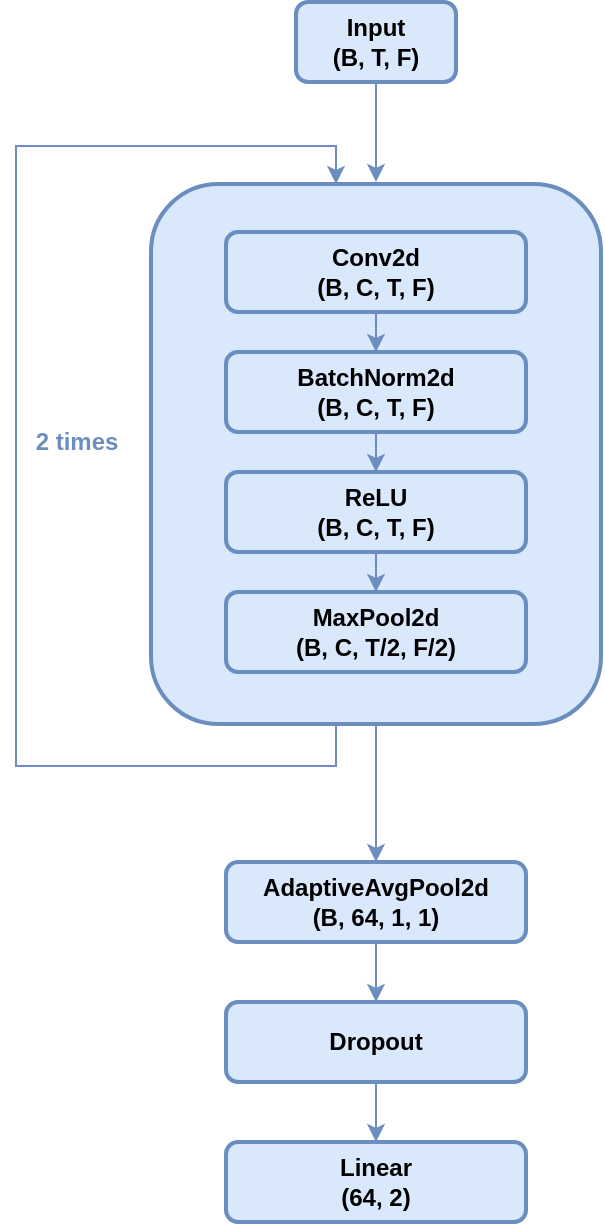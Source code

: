 <mxfile version="27.0.4" pages="2">
  <diagram name="Página-1" id="e9GFGESMTQutbRXT6VS_">
    <mxGraphModel dx="1164" dy="793" grid="1" gridSize="10" guides="1" tooltips="1" connect="1" arrows="1" fold="1" page="1" pageScale="1" pageWidth="827" pageHeight="1169" math="0" shadow="0">
      <root>
        <mxCell id="0" />
        <mxCell id="1" parent="0" />
        <mxCell id="QzHcFFkmGn63fimloEio-27" style="edgeStyle=orthogonalEdgeStyle;rounded=0;orthogonalLoop=1;jettySize=auto;html=1;exitX=0.5;exitY=1;exitDx=0;exitDy=0;entryX=0.5;entryY=0;entryDx=0;entryDy=0;fillColor=#dae8fc;strokeColor=#6c8ebf;" edge="1" parent="1" source="QzHcFFkmGn63fimloEio-22" target="QzHcFFkmGn63fimloEio-6">
          <mxGeometry relative="1" as="geometry">
            <mxPoint x="390" y="460" as="targetPoint" />
          </mxGeometry>
        </mxCell>
        <mxCell id="QzHcFFkmGn63fimloEio-22" value="" style="rounded=1;whiteSpace=wrap;html=1;fillColor=#dae8fc;strokeColor=#6C8EBF;strokeWidth=2;" vertex="1" parent="1">
          <mxGeometry x="277.5" y="121" width="225" height="270" as="geometry" />
        </mxCell>
        <mxCell id="QzHcFFkmGn63fimloEio-25" style="edgeStyle=orthogonalEdgeStyle;rounded=0;orthogonalLoop=1;jettySize=auto;html=1;exitX=0.5;exitY=1;exitDx=0;exitDy=0;fillColor=#dae8fc;strokeColor=#6c8ebf;" edge="1" parent="1" source="QzHcFFkmGn63fimloEio-1">
          <mxGeometry relative="1" as="geometry">
            <mxPoint x="390" y="120" as="targetPoint" />
          </mxGeometry>
        </mxCell>
        <mxCell id="QzHcFFkmGn63fimloEio-1" value="&lt;b&gt;Input&lt;/b&gt;&lt;div&gt;&lt;b&gt;(B, T, F)&lt;/b&gt;&lt;/div&gt;" style="rounded=1;whiteSpace=wrap;html=1;fillColor=#dae8fc;strokeColor=#6c8ebf;strokeWidth=2;" vertex="1" parent="1">
          <mxGeometry x="350" y="30" width="80" height="40" as="geometry" />
        </mxCell>
        <mxCell id="QzHcFFkmGn63fimloEio-8" style="edgeStyle=orthogonalEdgeStyle;rounded=0;orthogonalLoop=1;jettySize=auto;html=1;exitX=0.5;exitY=1;exitDx=0;exitDy=0;fillColor=#dae8fc;strokeColor=#6c8ebf;" edge="1" parent="1" source="QzHcFFkmGn63fimloEio-2" target="QzHcFFkmGn63fimloEio-3">
          <mxGeometry relative="1" as="geometry" />
        </mxCell>
        <mxCell id="QzHcFFkmGn63fimloEio-2" value="&lt;b&gt;Conv2d&lt;/b&gt;&lt;br&gt;&lt;div&gt;&lt;b&gt;(B, C, T, F)&lt;/b&gt;&lt;/div&gt;" style="rounded=1;whiteSpace=wrap;html=1;fillColor=#dae8fc;strokeColor=#6c8ebf;strokeWidth=2;" vertex="1" parent="1">
          <mxGeometry x="315" y="145" width="150" height="40" as="geometry" />
        </mxCell>
        <mxCell id="QzHcFFkmGn63fimloEio-9" style="edgeStyle=orthogonalEdgeStyle;rounded=0;orthogonalLoop=1;jettySize=auto;html=1;exitX=0.5;exitY=1;exitDx=0;exitDy=0;entryX=0.5;entryY=0;entryDx=0;entryDy=0;fillColor=#dae8fc;strokeColor=#6c8ebf;" edge="1" parent="1" source="QzHcFFkmGn63fimloEio-3" target="QzHcFFkmGn63fimloEio-4">
          <mxGeometry relative="1" as="geometry" />
        </mxCell>
        <mxCell id="QzHcFFkmGn63fimloEio-3" value="&lt;b&gt;BatchNorm2d&lt;/b&gt;&lt;br&gt;&lt;div&gt;&lt;b style=&quot;--tw-scale-x: 1; --tw-scale-y: 1; --tw-pan-x: ; --tw-pan-y: ; --tw-pinch-zoom: ; --tw-scroll-snap-strictness: proximity; --tw-gradient-from-position: ; --tw-gradient-via-position: ; --tw-gradient-to-position: ; --tw-ordinal: ; --tw-slashed-zero: ; --tw-numeric-figure: ; --tw-numeric-spacing: ; --tw-numeric-fraction: ; --tw-ring-inset: ; --tw-ring-offset-width: 0px; --tw-ring-offset-color: light-dark(#fff, #000000); --tw-ring-color: rgb(59 130 246 / .5); --tw-ring-offset-shadow: 0 0 #0000; --tw-ring-shadow: 0 0 #0000; --tw-shadow: 0 0 #0000; --tw-shadow-colored: 0 0 #0000; --tw-blur: ; --tw-brightness: ; --tw-contrast: ; --tw-grayscale: ; --tw-hue-rotate: ; --tw-invert: ; --tw-saturate: ; --tw-sepia: ; --tw-drop-shadow: ; --tw-backdrop-blur: ; --tw-backdrop-brightness: ; --tw-backdrop-contrast: ; --tw-backdrop-grayscale: ; --tw-backdrop-hue-rotate: ; --tw-backdrop-invert: ; --tw-backdrop-opacity: ; --tw-backdrop-saturate: ; --tw-backdrop-sepia: ;&quot;&gt;(B, C, T, F)&lt;/b&gt;&lt;/div&gt;" style="rounded=1;whiteSpace=wrap;html=1;fillColor=#dae8fc;strokeColor=#6c8ebf;strokeWidth=2;" vertex="1" parent="1">
          <mxGeometry x="315" y="205" width="150" height="40" as="geometry" />
        </mxCell>
        <mxCell id="QzHcFFkmGn63fimloEio-10" style="edgeStyle=orthogonalEdgeStyle;rounded=0;orthogonalLoop=1;jettySize=auto;html=1;exitX=0.5;exitY=1;exitDx=0;exitDy=0;entryX=0.5;entryY=0;entryDx=0;entryDy=0;fillColor=#dae8fc;strokeColor=#6c8ebf;" edge="1" parent="1" source="QzHcFFkmGn63fimloEio-4" target="QzHcFFkmGn63fimloEio-5">
          <mxGeometry relative="1" as="geometry" />
        </mxCell>
        <mxCell id="QzHcFFkmGn63fimloEio-4" value="&lt;b&gt;ReLU&lt;/b&gt;&lt;br&gt;&lt;div&gt;&lt;b style=&quot;--tw-scale-x: 1; --tw-scale-y: 1; --tw-pan-x: ; --tw-pan-y: ; --tw-pinch-zoom: ; --tw-scroll-snap-strictness: proximity; --tw-gradient-from-position: ; --tw-gradient-via-position: ; --tw-gradient-to-position: ; --tw-ordinal: ; --tw-slashed-zero: ; --tw-numeric-figure: ; --tw-numeric-spacing: ; --tw-numeric-fraction: ; --tw-ring-inset: ; --tw-ring-offset-width: 0px; --tw-ring-offset-color: light-dark(#fff, #000000); --tw-ring-color: rgb(59 130 246 / .5); --tw-ring-offset-shadow: 0 0 #0000; --tw-ring-shadow: 0 0 #0000; --tw-shadow: 0 0 #0000; --tw-shadow-colored: 0 0 #0000; --tw-blur: ; --tw-brightness: ; --tw-contrast: ; --tw-grayscale: ; --tw-hue-rotate: ; --tw-invert: ; --tw-saturate: ; --tw-sepia: ; --tw-drop-shadow: ; --tw-backdrop-blur: ; --tw-backdrop-brightness: ; --tw-backdrop-contrast: ; --tw-backdrop-grayscale: ; --tw-backdrop-hue-rotate: ; --tw-backdrop-invert: ; --tw-backdrop-opacity: ; --tw-backdrop-saturate: ; --tw-backdrop-sepia: ;&quot;&gt;(B, C, T, F)&lt;/b&gt;&lt;/div&gt;" style="rounded=1;whiteSpace=wrap;html=1;fillColor=#dae8fc;strokeColor=#6c8ebf;strokeWidth=2;" vertex="1" parent="1">
          <mxGeometry x="315" y="265" width="150" height="40" as="geometry" />
        </mxCell>
        <mxCell id="QzHcFFkmGn63fimloEio-5" value="&lt;b&gt;MaxPool2d&lt;/b&gt;&lt;br&gt;&lt;div&gt;&lt;b style=&quot;--tw-scale-x: 1; --tw-scale-y: 1; --tw-pan-x: ; --tw-pan-y: ; --tw-pinch-zoom: ; --tw-scroll-snap-strictness: proximity; --tw-gradient-from-position: ; --tw-gradient-via-position: ; --tw-gradient-to-position: ; --tw-ordinal: ; --tw-slashed-zero: ; --tw-numeric-figure: ; --tw-numeric-spacing: ; --tw-numeric-fraction: ; --tw-ring-inset: ; --tw-ring-offset-width: 0px; --tw-ring-offset-color: light-dark(#fff, #000000); --tw-ring-color: rgb(59 130 246 / .5); --tw-ring-offset-shadow: 0 0 #0000; --tw-ring-shadow: 0 0 #0000; --tw-shadow: 0 0 #0000; --tw-shadow-colored: 0 0 #0000; --tw-blur: ; --tw-brightness: ; --tw-contrast: ; --tw-grayscale: ; --tw-hue-rotate: ; --tw-invert: ; --tw-saturate: ; --tw-sepia: ; --tw-drop-shadow: ; --tw-backdrop-blur: ; --tw-backdrop-brightness: ; --tw-backdrop-contrast: ; --tw-backdrop-grayscale: ; --tw-backdrop-hue-rotate: ; --tw-backdrop-invert: ; --tw-backdrop-opacity: ; --tw-backdrop-saturate: ; --tw-backdrop-sepia: ;&quot;&gt;(B, C, T/2, F/2)&lt;/b&gt;&lt;/div&gt;" style="rounded=1;whiteSpace=wrap;html=1;fillColor=#dae8fc;strokeColor=#6c8ebf;strokeWidth=2;" vertex="1" parent="1">
          <mxGeometry x="315" y="325" width="150" height="40" as="geometry" />
        </mxCell>
        <mxCell id="QzHcFFkmGn63fimloEio-29" style="edgeStyle=orthogonalEdgeStyle;rounded=0;orthogonalLoop=1;jettySize=auto;html=1;exitX=0.5;exitY=1;exitDx=0;exitDy=0;entryX=0.5;entryY=0;entryDx=0;entryDy=0;fillColor=#dae8fc;strokeColor=#6c8ebf;" edge="1" parent="1" source="QzHcFFkmGn63fimloEio-6" target="QzHcFFkmGn63fimloEio-28">
          <mxGeometry relative="1" as="geometry" />
        </mxCell>
        <mxCell id="QzHcFFkmGn63fimloEio-6" value="&lt;b&gt;AdaptiveAvgPool2d&lt;/b&gt;&lt;br&gt;&lt;div&gt;&lt;b&gt;(B, 64, 1, 1)&lt;/b&gt;&lt;/div&gt;" style="rounded=1;whiteSpace=wrap;html=1;fillColor=#dae8fc;strokeColor=#6c8ebf;strokeWidth=2;" vertex="1" parent="1">
          <mxGeometry x="315" y="460" width="150" height="40" as="geometry" />
        </mxCell>
        <mxCell id="QzHcFFkmGn63fimloEio-12" value="&lt;b&gt;Linear&lt;/b&gt;&lt;br&gt;&lt;div&gt;&lt;b&gt;(64, 2)&lt;/b&gt;&lt;/div&gt;" style="rounded=1;whiteSpace=wrap;html=1;fillColor=#dae8fc;strokeColor=#6c8ebf;strokeWidth=2;" vertex="1" parent="1">
          <mxGeometry x="315" y="600" width="150" height="40" as="geometry" />
        </mxCell>
        <mxCell id="QzHcFFkmGn63fimloEio-24" style="edgeStyle=orthogonalEdgeStyle;rounded=0;orthogonalLoop=1;jettySize=auto;html=1;exitX=0.5;exitY=1;exitDx=0;exitDy=0;entryX=0.5;entryY=0;entryDx=0;entryDy=0;fillColor=#dae8fc;strokeColor=#6c8ebf;" edge="1" parent="1">
          <mxGeometry relative="1" as="geometry">
            <mxPoint x="370" y="391" as="sourcePoint" />
            <mxPoint x="370" y="121" as="targetPoint" />
            <Array as="points">
              <mxPoint x="370" y="412" />
              <mxPoint x="210" y="412" />
              <mxPoint x="210" y="102" />
              <mxPoint x="370" y="102" />
            </Array>
          </mxGeometry>
        </mxCell>
        <mxCell id="QzHcFFkmGn63fimloEio-26" value="&lt;b&gt;&lt;font style=&quot;color: rgb(108, 142, 191);&quot;&gt;2 times&lt;/font&gt;&lt;/b&gt;" style="text;html=1;align=center;verticalAlign=middle;resizable=0;points=[];autosize=1;strokeColor=none;fillColor=none;" vertex="1" parent="1">
          <mxGeometry x="210" y="235" width="60" height="30" as="geometry" />
        </mxCell>
        <mxCell id="QzHcFFkmGn63fimloEio-30" style="edgeStyle=orthogonalEdgeStyle;rounded=0;orthogonalLoop=1;jettySize=auto;html=1;exitX=0.5;exitY=1;exitDx=0;exitDy=0;entryX=0.5;entryY=0;entryDx=0;entryDy=0;fillColor=#dae8fc;strokeColor=#6c8ebf;" edge="1" parent="1" source="QzHcFFkmGn63fimloEio-28" target="QzHcFFkmGn63fimloEio-12">
          <mxGeometry relative="1" as="geometry" />
        </mxCell>
        <mxCell id="QzHcFFkmGn63fimloEio-28" value="&lt;b&gt;Dropout&lt;/b&gt;" style="rounded=1;whiteSpace=wrap;html=1;fillColor=#dae8fc;strokeColor=#6c8ebf;strokeWidth=2;" vertex="1" parent="1">
          <mxGeometry x="315" y="530" width="150" height="40" as="geometry" />
        </mxCell>
      </root>
    </mxGraphModel>
  </diagram>
  <diagram id="APzHfRl0g7hKuOJXAM7i" name="Página-2">
    <mxGraphModel dx="1164" dy="793" grid="1" gridSize="10" guides="1" tooltips="1" connect="1" arrows="1" fold="1" page="1" pageScale="1" pageWidth="827" pageHeight="1169" math="0" shadow="0">
      <root>
        <mxCell id="0" />
        <mxCell id="1" parent="0" />
        <mxCell id="z4Uvb0Wq4ymwq5jI3Pl--3" style="edgeStyle=orthogonalEdgeStyle;rounded=0;orthogonalLoop=1;jettySize=auto;html=1;exitX=0.5;exitY=1;exitDx=0;exitDy=0;fillColor=#dae8fc;strokeColor=#6c8ebf;entryX=0.5;entryY=0;entryDx=0;entryDy=0;" edge="1" parent="1" source="z4Uvb0Wq4ymwq5jI3Pl--4" target="z4Uvb0Wq4ymwq5jI3Pl--21">
          <mxGeometry relative="1" as="geometry">
            <mxPoint x="390" y="140" as="targetPoint" />
          </mxGeometry>
        </mxCell>
        <mxCell id="z4Uvb0Wq4ymwq5jI3Pl--4" value="&lt;b&gt;Mimi embeddings&lt;/b&gt;&lt;div&gt;&lt;b&gt;(B, T, 512)&lt;/b&gt;&lt;/div&gt;" style="rounded=1;whiteSpace=wrap;html=1;fillColor=#dae8fc;strokeColor=#6c8ebf;strokeWidth=2;" vertex="1" parent="1">
          <mxGeometry x="315" y="60" width="150" height="40" as="geometry" />
        </mxCell>
        <mxCell id="z4Uvb0Wq4ymwq5jI3Pl--23" style="edgeStyle=orthogonalEdgeStyle;rounded=0;orthogonalLoop=1;jettySize=auto;html=1;exitX=0.5;exitY=1;exitDx=0;exitDy=0;entryX=0.5;entryY=0;entryDx=0;entryDy=0;" edge="1" parent="1" source="z4Uvb0Wq4ymwq5jI3Pl--21" target="z4Uvb0Wq4ymwq5jI3Pl--22">
          <mxGeometry relative="1" as="geometry" />
        </mxCell>
        <mxCell id="z4Uvb0Wq4ymwq5jI3Pl--21" value="&lt;b&gt;AdaptiveAvgPool1d&lt;/b&gt;&lt;br&gt;&lt;div&gt;&lt;b&gt;(B, 512)&lt;/b&gt;&lt;/div&gt;" style="rounded=1;whiteSpace=wrap;html=1;fillColor=#dae8fc;strokeColor=#6c8ebf;strokeWidth=2;" vertex="1" parent="1">
          <mxGeometry x="315" y="140" width="150" height="40" as="geometry" />
        </mxCell>
        <mxCell id="z4Uvb0Wq4ymwq5jI3Pl--25" style="edgeStyle=orthogonalEdgeStyle;rounded=0;orthogonalLoop=1;jettySize=auto;html=1;exitX=0.5;exitY=1;exitDx=0;exitDy=0;entryX=0.5;entryY=0;entryDx=0;entryDy=0;" edge="1" parent="1" source="z4Uvb0Wq4ymwq5jI3Pl--22" target="z4Uvb0Wq4ymwq5jI3Pl--24">
          <mxGeometry relative="1" as="geometry" />
        </mxCell>
        <mxCell id="z4Uvb0Wq4ymwq5jI3Pl--22" value="&lt;b&gt;Linear&lt;/b&gt;&lt;br&gt;&lt;div&gt;&lt;b&gt;(B, 256)&lt;/b&gt;&lt;/div&gt;" style="rounded=1;whiteSpace=wrap;html=1;fillColor=#dae8fc;strokeColor=#6c8ebf;strokeWidth=2;" vertex="1" parent="1">
          <mxGeometry x="315" y="210" width="150" height="40" as="geometry" />
        </mxCell>
        <mxCell id="z4Uvb0Wq4ymwq5jI3Pl--27" style="edgeStyle=orthogonalEdgeStyle;rounded=0;orthogonalLoop=1;jettySize=auto;html=1;exitX=0.5;exitY=1;exitDx=0;exitDy=0;entryX=0.5;entryY=0;entryDx=0;entryDy=0;" edge="1" parent="1" source="z4Uvb0Wq4ymwq5jI3Pl--24" target="z4Uvb0Wq4ymwq5jI3Pl--26">
          <mxGeometry relative="1" as="geometry" />
        </mxCell>
        <mxCell id="z4Uvb0Wq4ymwq5jI3Pl--24" value="&lt;b&gt;ReLU&lt;/b&gt;" style="rounded=1;whiteSpace=wrap;html=1;fillColor=#dae8fc;strokeColor=#6c8ebf;strokeWidth=2;" vertex="1" parent="1">
          <mxGeometry x="315" y="280" width="150" height="40" as="geometry" />
        </mxCell>
        <mxCell id="z4Uvb0Wq4ymwq5jI3Pl--29" style="edgeStyle=orthogonalEdgeStyle;rounded=0;orthogonalLoop=1;jettySize=auto;html=1;exitX=0.5;exitY=1;exitDx=0;exitDy=0;entryX=0.5;entryY=0;entryDx=0;entryDy=0;" edge="1" parent="1" source="z4Uvb0Wq4ymwq5jI3Pl--26" target="z4Uvb0Wq4ymwq5jI3Pl--28">
          <mxGeometry relative="1" as="geometry" />
        </mxCell>
        <mxCell id="z4Uvb0Wq4ymwq5jI3Pl--26" value="&lt;b&gt;Dropout&lt;/b&gt;" style="rounded=1;whiteSpace=wrap;html=1;fillColor=#dae8fc;strokeColor=#6c8ebf;strokeWidth=2;" vertex="1" parent="1">
          <mxGeometry x="315" y="350" width="150" height="40" as="geometry" />
        </mxCell>
        <mxCell id="z4Uvb0Wq4ymwq5jI3Pl--36" style="edgeStyle=orthogonalEdgeStyle;rounded=0;orthogonalLoop=1;jettySize=auto;html=1;exitX=0.5;exitY=1;exitDx=0;exitDy=0;entryX=0.5;entryY=0;entryDx=0;entryDy=0;" edge="1" parent="1" source="z4Uvb0Wq4ymwq5jI3Pl--28" target="z4Uvb0Wq4ymwq5jI3Pl--30">
          <mxGeometry relative="1" as="geometry" />
        </mxCell>
        <mxCell id="z4Uvb0Wq4ymwq5jI3Pl--28" value="&lt;b&gt;Linear&lt;/b&gt;&lt;br&gt;&lt;div&gt;&lt;b&gt;(B, 128)&lt;/b&gt;&lt;/div&gt;" style="rounded=1;whiteSpace=wrap;html=1;fillColor=#dae8fc;strokeColor=#6c8ebf;strokeWidth=2;" vertex="1" parent="1">
          <mxGeometry x="315" y="420" width="150" height="40" as="geometry" />
        </mxCell>
        <mxCell id="z4Uvb0Wq4ymwq5jI3Pl--37" style="edgeStyle=orthogonalEdgeStyle;rounded=0;orthogonalLoop=1;jettySize=auto;html=1;exitX=0.5;exitY=1;exitDx=0;exitDy=0;entryX=0.5;entryY=0;entryDx=0;entryDy=0;" edge="1" parent="1" source="z4Uvb0Wq4ymwq5jI3Pl--30" target="z4Uvb0Wq4ymwq5jI3Pl--32">
          <mxGeometry relative="1" as="geometry" />
        </mxCell>
        <mxCell id="z4Uvb0Wq4ymwq5jI3Pl--30" value="&lt;b&gt;LayerNorm&lt;/b&gt;" style="rounded=1;whiteSpace=wrap;html=1;fillColor=#dae8fc;strokeColor=#6c8ebf;strokeWidth=2;" vertex="1" parent="1">
          <mxGeometry x="315" y="490" width="150" height="40" as="geometry" />
        </mxCell>
        <mxCell id="z4Uvb0Wq4ymwq5jI3Pl--31" style="edgeStyle=orthogonalEdgeStyle;rounded=0;orthogonalLoop=1;jettySize=auto;html=1;exitX=0.5;exitY=1;exitDx=0;exitDy=0;entryX=0.5;entryY=0;entryDx=0;entryDy=0;" edge="1" parent="1" source="z4Uvb0Wq4ymwq5jI3Pl--32" target="z4Uvb0Wq4ymwq5jI3Pl--34">
          <mxGeometry relative="1" as="geometry" />
        </mxCell>
        <mxCell id="z4Uvb0Wq4ymwq5jI3Pl--32" value="&lt;b&gt;ReLU&lt;/b&gt;" style="rounded=1;whiteSpace=wrap;html=1;fillColor=#dae8fc;strokeColor=#6c8ebf;strokeWidth=2;" vertex="1" parent="1">
          <mxGeometry x="315" y="560" width="150" height="40" as="geometry" />
        </mxCell>
        <mxCell id="z4Uvb0Wq4ymwq5jI3Pl--33" style="edgeStyle=orthogonalEdgeStyle;rounded=0;orthogonalLoop=1;jettySize=auto;html=1;exitX=0.5;exitY=1;exitDx=0;exitDy=0;entryX=0.5;entryY=0;entryDx=0;entryDy=0;" edge="1" parent="1" source="z4Uvb0Wq4ymwq5jI3Pl--34" target="z4Uvb0Wq4ymwq5jI3Pl--35">
          <mxGeometry relative="1" as="geometry" />
        </mxCell>
        <mxCell id="z4Uvb0Wq4ymwq5jI3Pl--34" value="&lt;b&gt;Dropout&lt;/b&gt;" style="rounded=1;whiteSpace=wrap;html=1;fillColor=#dae8fc;strokeColor=#6c8ebf;strokeWidth=2;" vertex="1" parent="1">
          <mxGeometry x="315" y="630" width="150" height="40" as="geometry" />
        </mxCell>
        <mxCell id="z4Uvb0Wq4ymwq5jI3Pl--35" value="&lt;b&gt;Linear&lt;/b&gt;&lt;br&gt;&lt;div&gt;&lt;b&gt;(B, 2)&lt;/b&gt;&lt;/div&gt;" style="rounded=1;whiteSpace=wrap;html=1;fillColor=#dae8fc;strokeColor=#6c8ebf;strokeWidth=2;" vertex="1" parent="1">
          <mxGeometry x="315" y="700" width="150" height="40" as="geometry" />
        </mxCell>
      </root>
    </mxGraphModel>
  </diagram>
</mxfile>
